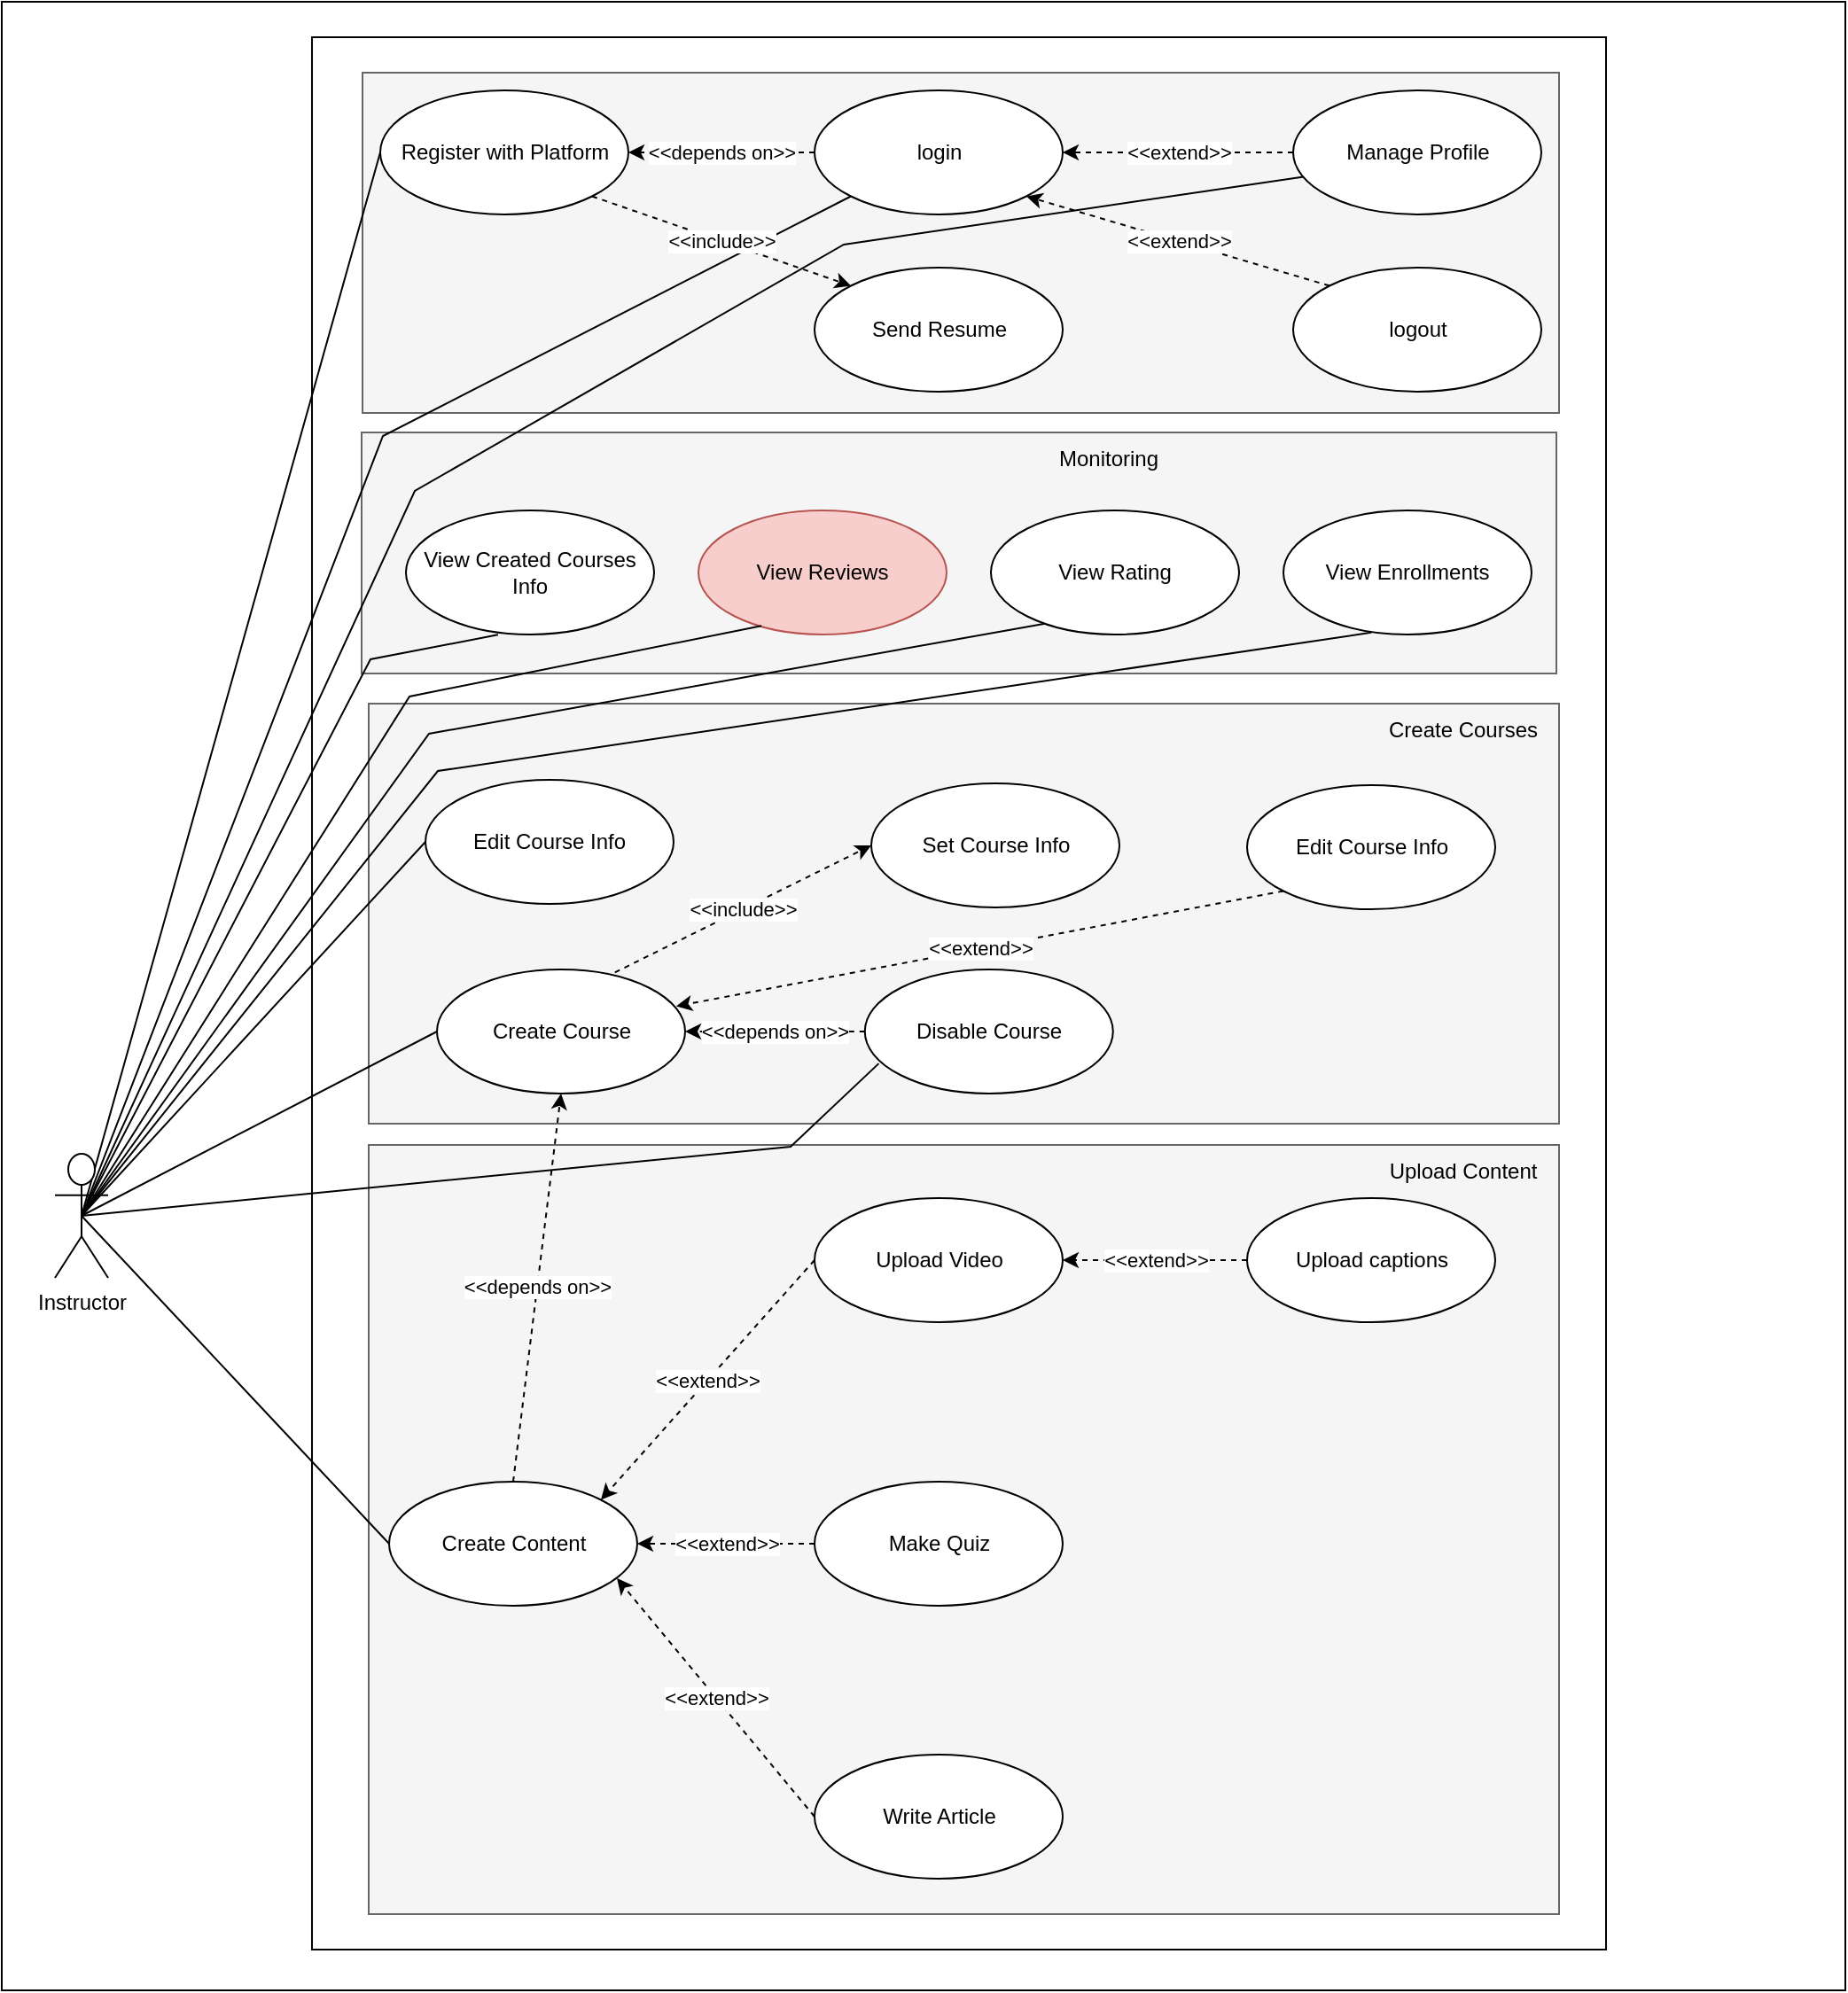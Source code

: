 <mxfile version="22.0.0" type="github">
  <diagram name="Page-1" id="Ath-aDZ8YuKglKGgoTV4">
    <mxGraphModel dx="-218" dy="-3914" grid="0" gridSize="10" guides="1" tooltips="1" connect="1" arrows="1" fold="1" page="1" pageScale="1" pageWidth="827" pageHeight="1169" math="0" shadow="0">
      <root>
        <mxCell id="0" />
        <mxCell id="1" parent="0" />
        <mxCell id="3T8ll0gjCyf6V18zdm9L-1" value="" style="rounded=0;whiteSpace=wrap;html=1;movable=1;resizable=1;rotatable=1;deletable=1;editable=1;locked=0;connectable=1;" parent="1" vertex="1">
          <mxGeometry x="2465" y="5333" width="1040" height="1122" as="geometry" />
        </mxCell>
        <mxCell id="3T8ll0gjCyf6V18zdm9L-2" value="" style="rounded=0;whiteSpace=wrap;html=1;movable=1;resizable=1;rotatable=1;deletable=1;editable=1;locked=0;connectable=1;" parent="1" vertex="1">
          <mxGeometry x="2640" y="5353" width="730" height="1079" as="geometry" />
        </mxCell>
        <mxCell id="3T8ll0gjCyf6V18zdm9L-5" value="" style="rounded=0;whiteSpace=wrap;html=1;fillColor=#f5f5f5;strokeColor=#666666;fontColor=#333333;" parent="1" vertex="1">
          <mxGeometry x="2668" y="5576" width="674" height="136" as="geometry" />
        </mxCell>
        <mxCell id="3T8ll0gjCyf6V18zdm9L-6" value="" style="rounded=0;whiteSpace=wrap;html=1;fillColor=#f5f5f5;strokeColor=#666666;fontColor=#333333;" parent="1" vertex="1">
          <mxGeometry x="2668.5" y="5373" width="675" height="192" as="geometry" />
        </mxCell>
        <mxCell id="3T8ll0gjCyf6V18zdm9L-9" style="rounded=0;orthogonalLoop=1;jettySize=auto;html=1;exitX=0.5;exitY=0.5;exitDx=0;exitDy=0;exitPerimeter=0;entryX=0;entryY=0.5;entryDx=0;entryDy=0;endArrow=none;endFill=0;" parent="1" source="3T8ll0gjCyf6V18zdm9L-19" target="3T8ll0gjCyf6V18zdm9L-25" edge="1">
          <mxGeometry relative="1" as="geometry" />
        </mxCell>
        <mxCell id="3T8ll0gjCyf6V18zdm9L-10" style="rounded=0;orthogonalLoop=1;jettySize=auto;html=1;exitX=0.5;exitY=0.5;exitDx=0;exitDy=0;exitPerimeter=0;entryX=0;entryY=1;entryDx=0;entryDy=0;endArrow=none;endFill=0;" parent="1" source="3T8ll0gjCyf6V18zdm9L-19" target="3T8ll0gjCyf6V18zdm9L-21" edge="1">
          <mxGeometry relative="1" as="geometry">
            <Array as="points">
              <mxPoint x="2680" y="5578" />
            </Array>
          </mxGeometry>
        </mxCell>
        <mxCell id="3T8ll0gjCyf6V18zdm9L-11" style="rounded=0;orthogonalLoop=1;jettySize=auto;html=1;exitX=0.5;exitY=0.5;exitDx=0;exitDy=0;exitPerimeter=0;entryX=0.371;entryY=1.002;entryDx=0;entryDy=0;endArrow=none;endFill=0;entryPerimeter=0;" parent="1" source="3T8ll0gjCyf6V18zdm9L-19" target="3T8ll0gjCyf6V18zdm9L-30" edge="1">
          <mxGeometry relative="1" as="geometry">
            <Array as="points">
              <mxPoint x="2673" y="5704" />
            </Array>
          </mxGeometry>
        </mxCell>
        <mxCell id="3T8ll0gjCyf6V18zdm9L-74" style="rounded=0;orthogonalLoop=1;jettySize=auto;html=1;exitX=0.5;exitY=0.5;exitDx=0;exitDy=0;exitPerimeter=0;entryX=0.042;entryY=0.696;entryDx=0;entryDy=0;entryPerimeter=0;endArrow=none;endFill=0;" parent="1" source="3T8ll0gjCyf6V18zdm9L-19" target="3T8ll0gjCyf6V18zdm9L-23" edge="1">
          <mxGeometry relative="1" as="geometry">
            <Array as="points">
              <mxPoint x="2698" y="5609" />
              <mxPoint x="2940" y="5470" />
            </Array>
          </mxGeometry>
        </mxCell>
        <mxCell id="3T8ll0gjCyf6V18zdm9L-19" value="Instructor" style="shape=umlActor;verticalLabelPosition=bottom;verticalAlign=top;html=1;outlineConnect=0;" parent="1" vertex="1">
          <mxGeometry x="2495" y="5983" width="30" height="70" as="geometry" />
        </mxCell>
        <mxCell id="3T8ll0gjCyf6V18zdm9L-20" value="&amp;lt;&amp;lt;depends on&amp;gt;&amp;gt;" style="rounded=0;orthogonalLoop=1;jettySize=auto;html=1;exitX=0;exitY=0.5;exitDx=0;exitDy=0;dashed=1;" parent="1" source="3T8ll0gjCyf6V18zdm9L-21" target="3T8ll0gjCyf6V18zdm9L-25" edge="1">
          <mxGeometry relative="1" as="geometry" />
        </mxCell>
        <mxCell id="3T8ll0gjCyf6V18zdm9L-21" value="login" style="ellipse;whiteSpace=wrap;html=1;" parent="1" vertex="1">
          <mxGeometry x="2923.5" y="5383" width="140" height="70" as="geometry" />
        </mxCell>
        <mxCell id="3T8ll0gjCyf6V18zdm9L-22" value="&amp;lt;&amp;lt;extend&amp;gt;&amp;gt;" style="edgeStyle=orthogonalEdgeStyle;rounded=0;orthogonalLoop=1;jettySize=auto;html=1;dashed=1;" parent="1" source="3T8ll0gjCyf6V18zdm9L-23" target="3T8ll0gjCyf6V18zdm9L-21" edge="1">
          <mxGeometry relative="1" as="geometry" />
        </mxCell>
        <mxCell id="3T8ll0gjCyf6V18zdm9L-23" value="Manage Profile" style="ellipse;whiteSpace=wrap;html=1;" parent="1" vertex="1">
          <mxGeometry x="3193.5" y="5383" width="140" height="70" as="geometry" />
        </mxCell>
        <mxCell id="3T8ll0gjCyf6V18zdm9L-24" value="&amp;lt;&amp;lt;include&amp;gt;&amp;gt;" style="rounded=0;orthogonalLoop=1;jettySize=auto;html=1;exitX=1;exitY=1;exitDx=0;exitDy=0;entryX=0;entryY=0;entryDx=0;entryDy=0;dashed=1;" parent="1" source="3T8ll0gjCyf6V18zdm9L-25" target="3T8ll0gjCyf6V18zdm9L-26" edge="1">
          <mxGeometry relative="1" as="geometry" />
        </mxCell>
        <mxCell id="3T8ll0gjCyf6V18zdm9L-25" value="Register with Platform" style="ellipse;whiteSpace=wrap;html=1;" parent="1" vertex="1">
          <mxGeometry x="2678.5" y="5383" width="140" height="70" as="geometry" />
        </mxCell>
        <mxCell id="3T8ll0gjCyf6V18zdm9L-26" value="&lt;span data-lucid-content=&quot;{&amp;quot;t&amp;quot;:&amp;quot;Send Resume to Acadamic Manager&amp;quot;,&amp;quot;m&amp;quot;:[]}&quot; data-lucid-type=&quot;application/vnd.lucid.text&quot;&gt;&lt;span&gt;Send Resume&lt;/span&gt;&lt;/span&gt;" style="ellipse;whiteSpace=wrap;html=1;" parent="1" vertex="1">
          <mxGeometry x="2923.5" y="5483" width="140" height="70" as="geometry" />
        </mxCell>
        <mxCell id="3T8ll0gjCyf6V18zdm9L-27" value="&amp;lt;&amp;lt;extend&amp;gt;&amp;gt;" style="rounded=0;orthogonalLoop=1;jettySize=auto;html=1;exitX=0;exitY=0;exitDx=0;exitDy=0;entryX=1;entryY=1;entryDx=0;entryDy=0;dashed=1;" parent="1" source="3T8ll0gjCyf6V18zdm9L-28" target="3T8ll0gjCyf6V18zdm9L-21" edge="1">
          <mxGeometry relative="1" as="geometry" />
        </mxCell>
        <mxCell id="3T8ll0gjCyf6V18zdm9L-28" value="logout" style="ellipse;whiteSpace=wrap;html=1;" parent="1" vertex="1">
          <mxGeometry x="3193.5" y="5483" width="140" height="70" as="geometry" />
        </mxCell>
        <mxCell id="3T8ll0gjCyf6V18zdm9L-29" value="Monitoring" style="text;html=1;align=center;verticalAlign=middle;resizable=0;points=[];autosize=1;strokeColor=none;fillColor=none;" parent="1" vertex="1">
          <mxGeometry x="3048.75" y="5576" width="80" height="30" as="geometry" />
        </mxCell>
        <mxCell id="3T8ll0gjCyf6V18zdm9L-30" value="View Created Courses Info" style="ellipse;whiteSpace=wrap;html=1;" parent="1" vertex="1">
          <mxGeometry x="2693" y="5620" width="140" height="70" as="geometry" />
        </mxCell>
        <mxCell id="3T8ll0gjCyf6V18zdm9L-31" value="View Reviews" style="ellipse;whiteSpace=wrap;html=1;fillColor=#f8cecc;strokeColor=#b85450;" parent="1" vertex="1">
          <mxGeometry x="2858" y="5620" width="140" height="70" as="geometry" />
        </mxCell>
        <mxCell id="3T8ll0gjCyf6V18zdm9L-32" value="View Rating" style="ellipse;whiteSpace=wrap;html=1;" parent="1" vertex="1">
          <mxGeometry x="3023" y="5620" width="140" height="70" as="geometry" />
        </mxCell>
        <mxCell id="3T8ll0gjCyf6V18zdm9L-34" value="View Enrollments" style="ellipse;whiteSpace=wrap;html=1;" parent="1" vertex="1">
          <mxGeometry x="3188" y="5620" width="140" height="70" as="geometry" />
        </mxCell>
        <mxCell id="eY1WQo2ULhyhx-jVLPHs-24" value="" style="rounded=0;whiteSpace=wrap;html=1;fillColor=#f5f5f5;strokeColor=#666666;fontColor=#333333;" parent="1" vertex="1">
          <mxGeometry x="2672" y="5729" width="671.5" height="237" as="geometry" />
        </mxCell>
        <mxCell id="eY1WQo2ULhyhx-jVLPHs-25" value="Create Courses" style="text;html=1;align=center;verticalAlign=middle;resizable=0;points=[];autosize=1;strokeColor=none;fillColor=none;" parent="1" vertex="1">
          <mxGeometry x="3233.5" y="5729" width="110" height="30" as="geometry" />
        </mxCell>
        <mxCell id="eY1WQo2ULhyhx-jVLPHs-38" value="&amp;lt;&amp;lt;include&amp;gt;&amp;gt;" style="rounded=0;orthogonalLoop=1;jettySize=auto;html=1;exitX=0.717;exitY=0.024;exitDx=0;exitDy=0;entryX=0;entryY=0.5;entryDx=0;entryDy=0;dashed=1;exitPerimeter=0;" parent="1" source="eY1WQo2ULhyhx-jVLPHs-36" target="eY1WQo2ULhyhx-jVLPHs-27" edge="1">
          <mxGeometry relative="1" as="geometry" />
        </mxCell>
        <mxCell id="eY1WQo2ULhyhx-jVLPHs-39" value="&amp;lt;&amp;lt;depends on&amp;gt;&amp;gt;" style="rounded=0;orthogonalLoop=1;jettySize=auto;html=1;exitX=0;exitY=0.5;exitDx=0;exitDy=0;entryX=1;entryY=0.5;entryDx=0;entryDy=0;dashed=1;" parent="1" source="eY1WQo2ULhyhx-jVLPHs-33" target="eY1WQo2ULhyhx-jVLPHs-36" edge="1">
          <mxGeometry relative="1" as="geometry" />
        </mxCell>
        <mxCell id="eY1WQo2ULhyhx-jVLPHs-27" value="Set Course Info" style="ellipse;whiteSpace=wrap;html=1;" parent="1" vertex="1">
          <mxGeometry x="2955.5" y="5774" width="140" height="70" as="geometry" />
        </mxCell>
        <mxCell id="eY1WQo2ULhyhx-jVLPHs-30" value="Edit Course Info" style="ellipse;whiteSpace=wrap;html=1;" parent="1" vertex="1">
          <mxGeometry x="2704" y="5772" width="140" height="70" as="geometry" />
        </mxCell>
        <mxCell id="eY1WQo2ULhyhx-jVLPHs-36" value="Create Course" style="ellipse;whiteSpace=wrap;html=1;" parent="1" vertex="1">
          <mxGeometry x="2710.5" y="5879" width="140" height="70" as="geometry" />
        </mxCell>
        <mxCell id="eY1WQo2ULhyhx-jVLPHs-33" value="Disable Course" style="ellipse;whiteSpace=wrap;html=1;" parent="1" vertex="1">
          <mxGeometry x="2951.88" y="5879" width="140" height="70" as="geometry" />
        </mxCell>
        <mxCell id="eY1WQo2ULhyhx-jVLPHs-2" value="" style="rounded=0;whiteSpace=wrap;html=1;fillColor=#f5f5f5;strokeColor=#666666;fontColor=#333333;fontStyle=1" parent="1" vertex="1">
          <mxGeometry x="2672" y="5978" width="671.5" height="434" as="geometry" />
        </mxCell>
        <mxCell id="eY1WQo2ULhyhx-jVLPHs-3" value="Upload Content" style="text;html=1;align=center;verticalAlign=middle;resizable=0;points=[];autosize=1;strokeColor=none;fillColor=none;" parent="1" vertex="1">
          <mxGeometry x="3233.5" y="5978" width="110" height="30" as="geometry" />
        </mxCell>
        <mxCell id="eY1WQo2ULhyhx-jVLPHs-20" value="&amp;lt;&amp;lt;extend&amp;gt;&amp;gt;" style="rounded=0;orthogonalLoop=1;jettySize=auto;html=1;exitX=0;exitY=0.5;exitDx=0;exitDy=0;entryX=1;entryY=0.5;entryDx=0;entryDy=0;dashed=1;" parent="1" source="eY1WQo2ULhyhx-jVLPHs-9" target="eY1WQo2ULhyhx-jVLPHs-12" edge="1">
          <mxGeometry relative="1" as="geometry" />
        </mxCell>
        <mxCell id="eY1WQo2ULhyhx-jVLPHs-21" value="&amp;lt;&amp;lt;extend&amp;gt;&amp;gt;" style="rounded=0;orthogonalLoop=1;jettySize=auto;html=1;exitX=0;exitY=0.5;exitDx=0;exitDy=0;entryX=0.918;entryY=0.779;entryDx=0;entryDy=0;entryPerimeter=0;dashed=1;" parent="1" source="eY1WQo2ULhyhx-jVLPHs-6" target="eY1WQo2ULhyhx-jVLPHs-18" edge="1">
          <mxGeometry relative="1" as="geometry" />
        </mxCell>
        <mxCell id="eY1WQo2ULhyhx-jVLPHs-22" value="&amp;lt;&amp;lt;extend&amp;gt;&amp;gt;" style="rounded=0;orthogonalLoop=1;jettySize=auto;html=1;exitX=0;exitY=0.5;exitDx=0;exitDy=0;entryX=1;entryY=0;entryDx=0;entryDy=0;dashed=1;" parent="1" source="eY1WQo2ULhyhx-jVLPHs-12" target="eY1WQo2ULhyhx-jVLPHs-18" edge="1">
          <mxGeometry relative="1" as="geometry" />
        </mxCell>
        <mxCell id="eY1WQo2ULhyhx-jVLPHs-23" value="&amp;lt;&amp;lt;extend&amp;gt;&amp;gt;" style="rounded=0;orthogonalLoop=1;jettySize=auto;html=1;entryX=1;entryY=0.5;entryDx=0;entryDy=0;dashed=1;" parent="1" source="eY1WQo2ULhyhx-jVLPHs-15" target="eY1WQo2ULhyhx-jVLPHs-18" edge="1">
          <mxGeometry relative="1" as="geometry" />
        </mxCell>
        <mxCell id="eY1WQo2ULhyhx-jVLPHs-9" value="Upload captions" style="ellipse;whiteSpace=wrap;html=1;" parent="1" vertex="1">
          <mxGeometry x="3167.5" y="6008" width="140" height="70" as="geometry" />
        </mxCell>
        <mxCell id="eY1WQo2ULhyhx-jVLPHs-12" value="Upload Video" style="ellipse;whiteSpace=wrap;html=1;" parent="1" vertex="1">
          <mxGeometry x="2923.5" y="6008" width="140" height="70" as="geometry" />
        </mxCell>
        <mxCell id="eY1WQo2ULhyhx-jVLPHs-18" value="Create Content" style="ellipse;whiteSpace=wrap;html=1;" parent="1" vertex="1">
          <mxGeometry x="2683.5" y="6168" width="140" height="70" as="geometry" />
        </mxCell>
        <mxCell id="eY1WQo2ULhyhx-jVLPHs-15" value="Make Quiz" style="ellipse;whiteSpace=wrap;html=1;" parent="1" vertex="1">
          <mxGeometry x="2923.5" y="6168" width="140" height="70" as="geometry" />
        </mxCell>
        <mxCell id="eY1WQo2ULhyhx-jVLPHs-6" value="Write Article" style="ellipse;whiteSpace=wrap;html=1;" parent="1" vertex="1">
          <mxGeometry x="2923.5" y="6322" width="140" height="70" as="geometry" />
        </mxCell>
        <mxCell id="eY1WQo2ULhyhx-jVLPHs-40" value="&amp;lt;&amp;lt;depends on&amp;gt;&amp;gt;" style="rounded=0;orthogonalLoop=1;jettySize=auto;html=1;exitX=0.5;exitY=0;exitDx=0;exitDy=0;entryX=0.5;entryY=1;entryDx=0;entryDy=0;dashed=1;" parent="1" source="eY1WQo2ULhyhx-jVLPHs-18" target="eY1WQo2ULhyhx-jVLPHs-36" edge="1">
          <mxGeometry relative="1" as="geometry" />
        </mxCell>
        <mxCell id="eY1WQo2ULhyhx-jVLPHs-41" style="rounded=0;orthogonalLoop=1;jettySize=auto;html=1;exitX=0.5;exitY=0.5;exitDx=0;exitDy=0;exitPerimeter=0;entryX=0;entryY=0.5;entryDx=0;entryDy=0;endArrow=none;endFill=0;" parent="1" source="3T8ll0gjCyf6V18zdm9L-19" target="eY1WQo2ULhyhx-jVLPHs-30" edge="1">
          <mxGeometry relative="1" as="geometry" />
        </mxCell>
        <mxCell id="eY1WQo2ULhyhx-jVLPHs-42" style="rounded=0;orthogonalLoop=1;jettySize=auto;html=1;exitX=0.5;exitY=0.5;exitDx=0;exitDy=0;exitPerimeter=0;entryX=0;entryY=0.5;entryDx=0;entryDy=0;endArrow=none;endFill=0;" parent="1" source="3T8ll0gjCyf6V18zdm9L-19" target="eY1WQo2ULhyhx-jVLPHs-36" edge="1">
          <mxGeometry relative="1" as="geometry" />
        </mxCell>
        <mxCell id="eY1WQo2ULhyhx-jVLPHs-43" style="rounded=0;orthogonalLoop=1;jettySize=auto;html=1;exitX=0.5;exitY=0.5;exitDx=0;exitDy=0;exitPerimeter=0;entryX=0.056;entryY=0.758;entryDx=0;entryDy=0;endArrow=none;endFill=0;entryPerimeter=0;" parent="1" source="3T8ll0gjCyf6V18zdm9L-19" target="eY1WQo2ULhyhx-jVLPHs-33" edge="1">
          <mxGeometry relative="1" as="geometry">
            <Array as="points">
              <mxPoint x="2910" y="5979" />
            </Array>
          </mxGeometry>
        </mxCell>
        <mxCell id="eY1WQo2ULhyhx-jVLPHs-44" style="rounded=0;orthogonalLoop=1;jettySize=auto;html=1;exitX=0.5;exitY=0.5;exitDx=0;exitDy=0;exitPerimeter=0;entryX=0;entryY=0.5;entryDx=0;entryDy=0;endArrow=none;endFill=0;" parent="1" source="3T8ll0gjCyf6V18zdm9L-19" target="eY1WQo2ULhyhx-jVLPHs-18" edge="1">
          <mxGeometry relative="1" as="geometry" />
        </mxCell>
        <mxCell id="3T8ll0gjCyf6V18zdm9L-12" style="rounded=0;orthogonalLoop=1;jettySize=auto;html=1;exitX=0.5;exitY=0.5;exitDx=0;exitDy=0;exitPerimeter=0;entryX=0.254;entryY=0.93;entryDx=0;entryDy=0;endArrow=none;endFill=0;entryPerimeter=0;" parent="1" source="3T8ll0gjCyf6V18zdm9L-19" target="3T8ll0gjCyf6V18zdm9L-31" edge="1">
          <mxGeometry relative="1" as="geometry">
            <Array as="points">
              <mxPoint x="2695" y="5725" />
            </Array>
          </mxGeometry>
        </mxCell>
        <mxCell id="3T8ll0gjCyf6V18zdm9L-13" style="rounded=0;orthogonalLoop=1;jettySize=auto;html=1;exitX=0.5;exitY=0.5;exitDx=0;exitDy=0;exitPerimeter=0;entryX=0.218;entryY=0.912;entryDx=0;entryDy=0;endArrow=none;endFill=0;entryPerimeter=0;" parent="1" source="3T8ll0gjCyf6V18zdm9L-19" target="3T8ll0gjCyf6V18zdm9L-32" edge="1">
          <mxGeometry relative="1" as="geometry">
            <Array as="points">
              <mxPoint x="2706" y="5746" />
            </Array>
          </mxGeometry>
        </mxCell>
        <mxCell id="3T8ll0gjCyf6V18zdm9L-15" style="rounded=0;orthogonalLoop=1;jettySize=auto;html=1;exitX=0.5;exitY=0.5;exitDx=0;exitDy=0;exitPerimeter=0;entryX=0.354;entryY=0.984;entryDx=0;entryDy=0;endArrow=none;endFill=0;entryPerimeter=0;" parent="1" source="3T8ll0gjCyf6V18zdm9L-19" target="3T8ll0gjCyf6V18zdm9L-34" edge="1">
          <mxGeometry relative="1" as="geometry">
            <Array as="points">
              <mxPoint x="2711" y="5767" />
            </Array>
          </mxGeometry>
        </mxCell>
        <mxCell id="YyKw2C9CILPDljchA-ME-1" value="Edit Course Info" style="ellipse;whiteSpace=wrap;html=1;" vertex="1" parent="1">
          <mxGeometry x="3167.5" y="5775" width="140" height="70" as="geometry" />
        </mxCell>
        <mxCell id="YyKw2C9CILPDljchA-ME-2" value="&amp;lt;&amp;lt;extend&amp;gt;&amp;gt;" style="rounded=0;orthogonalLoop=1;jettySize=auto;html=1;exitX=0;exitY=1;exitDx=0;exitDy=0;entryX=0.964;entryY=0.296;entryDx=0;entryDy=0;entryPerimeter=0;dashed=1;" edge="1" parent="1" source="YyKw2C9CILPDljchA-ME-1" target="eY1WQo2ULhyhx-jVLPHs-36">
          <mxGeometry relative="1" as="geometry" />
        </mxCell>
      </root>
    </mxGraphModel>
  </diagram>
</mxfile>
